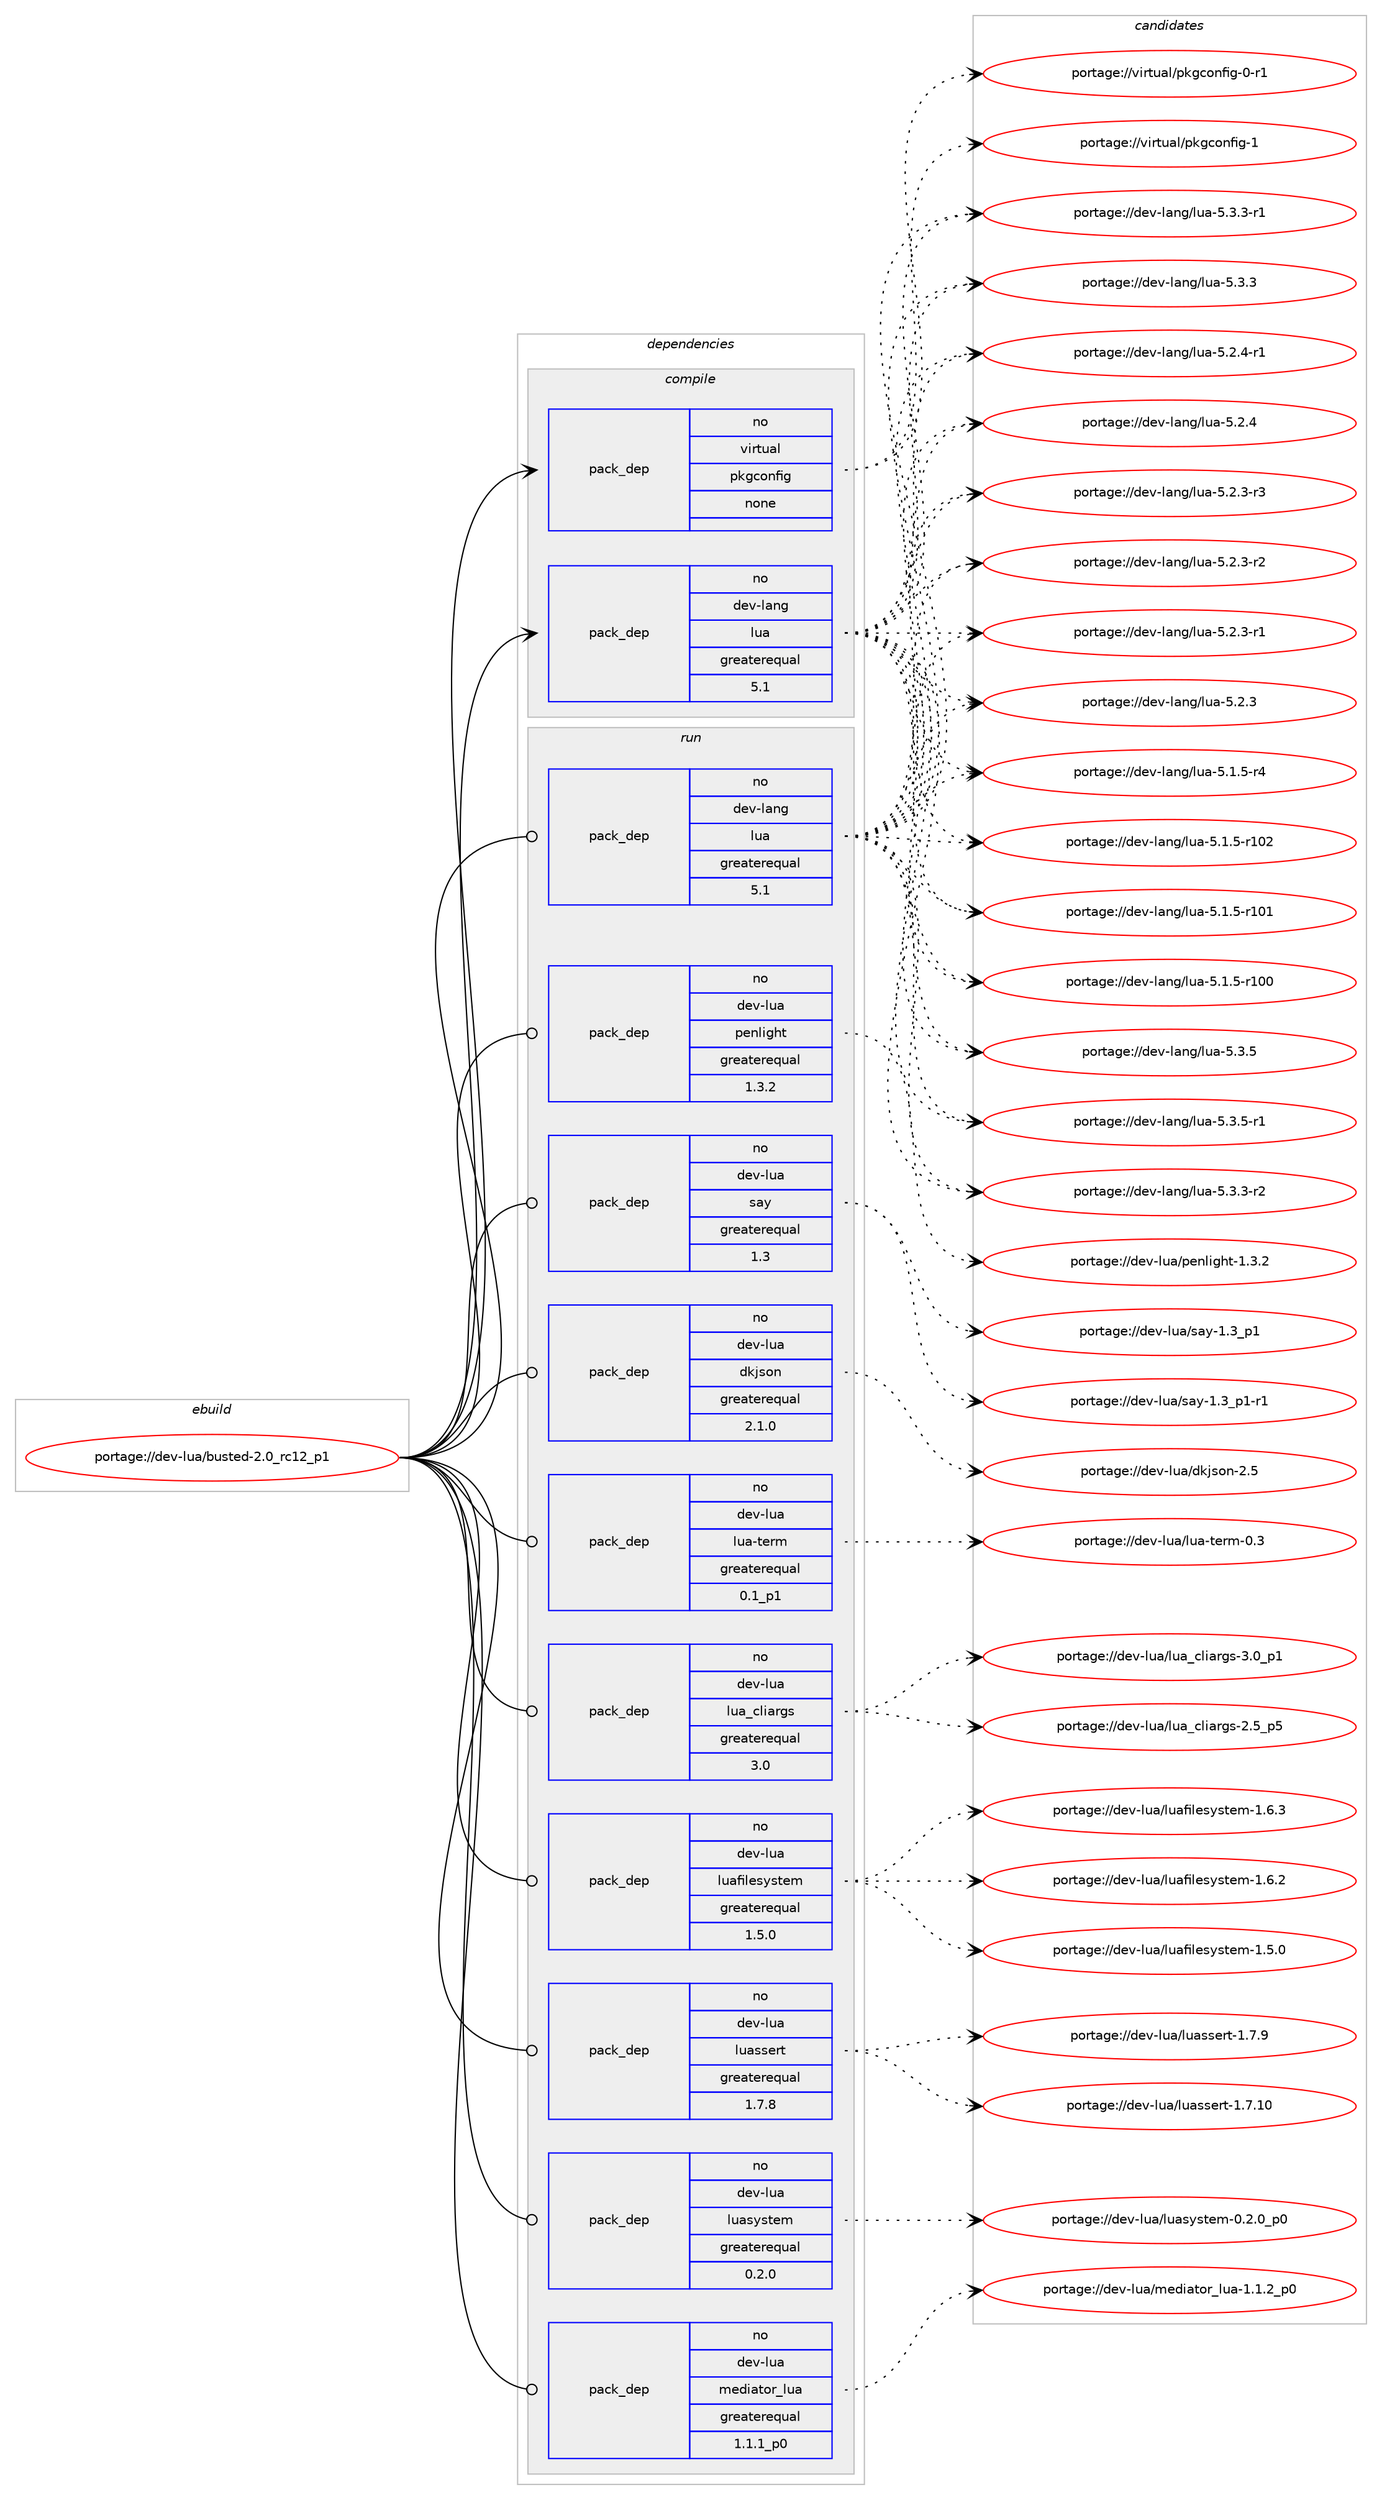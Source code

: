 digraph prolog {

# *************
# Graph options
# *************

newrank=true;
concentrate=true;
compound=true;
graph [rankdir=LR,fontname=Helvetica,fontsize=10,ranksep=1.5];#, ranksep=2.5, nodesep=0.2];
edge  [arrowhead=vee];
node  [fontname=Helvetica,fontsize=10];

# **********
# The ebuild
# **********

subgraph cluster_leftcol {
color=gray;
rank=same;
label=<<i>ebuild</i>>;
id [label="portage://dev-lua/busted-2.0_rc12_p1", color=red, width=4, href="../dev-lua/busted-2.0_rc12_p1.svg"];
}

# ****************
# The dependencies
# ****************

subgraph cluster_midcol {
color=gray;
label=<<i>dependencies</i>>;
subgraph cluster_compile {
fillcolor="#eeeeee";
style=filled;
label=<<i>compile</i>>;
subgraph pack377190 {
dependency505515 [label=<<TABLE BORDER="0" CELLBORDER="1" CELLSPACING="0" CELLPADDING="4" WIDTH="220"><TR><TD ROWSPAN="6" CELLPADDING="30">pack_dep</TD></TR><TR><TD WIDTH="110">no</TD></TR><TR><TD>dev-lang</TD></TR><TR><TD>lua</TD></TR><TR><TD>greaterequal</TD></TR><TR><TD>5.1</TD></TR></TABLE>>, shape=none, color=blue];
}
id:e -> dependency505515:w [weight=20,style="solid",arrowhead="vee"];
subgraph pack377191 {
dependency505516 [label=<<TABLE BORDER="0" CELLBORDER="1" CELLSPACING="0" CELLPADDING="4" WIDTH="220"><TR><TD ROWSPAN="6" CELLPADDING="30">pack_dep</TD></TR><TR><TD WIDTH="110">no</TD></TR><TR><TD>virtual</TD></TR><TR><TD>pkgconfig</TD></TR><TR><TD>none</TD></TR><TR><TD></TD></TR></TABLE>>, shape=none, color=blue];
}
id:e -> dependency505516:w [weight=20,style="solid",arrowhead="vee"];
}
subgraph cluster_compileandrun {
fillcolor="#eeeeee";
style=filled;
label=<<i>compile and run</i>>;
}
subgraph cluster_run {
fillcolor="#eeeeee";
style=filled;
label=<<i>run</i>>;
subgraph pack377192 {
dependency505517 [label=<<TABLE BORDER="0" CELLBORDER="1" CELLSPACING="0" CELLPADDING="4" WIDTH="220"><TR><TD ROWSPAN="6" CELLPADDING="30">pack_dep</TD></TR><TR><TD WIDTH="110">no</TD></TR><TR><TD>dev-lang</TD></TR><TR><TD>lua</TD></TR><TR><TD>greaterequal</TD></TR><TR><TD>5.1</TD></TR></TABLE>>, shape=none, color=blue];
}
id:e -> dependency505517:w [weight=20,style="solid",arrowhead="odot"];
subgraph pack377193 {
dependency505518 [label=<<TABLE BORDER="0" CELLBORDER="1" CELLSPACING="0" CELLPADDING="4" WIDTH="220"><TR><TD ROWSPAN="6" CELLPADDING="30">pack_dep</TD></TR><TR><TD WIDTH="110">no</TD></TR><TR><TD>dev-lua</TD></TR><TR><TD>dkjson</TD></TR><TR><TD>greaterequal</TD></TR><TR><TD>2.1.0</TD></TR></TABLE>>, shape=none, color=blue];
}
id:e -> dependency505518:w [weight=20,style="solid",arrowhead="odot"];
subgraph pack377194 {
dependency505519 [label=<<TABLE BORDER="0" CELLBORDER="1" CELLSPACING="0" CELLPADDING="4" WIDTH="220"><TR><TD ROWSPAN="6" CELLPADDING="30">pack_dep</TD></TR><TR><TD WIDTH="110">no</TD></TR><TR><TD>dev-lua</TD></TR><TR><TD>lua-term</TD></TR><TR><TD>greaterequal</TD></TR><TR><TD>0.1_p1</TD></TR></TABLE>>, shape=none, color=blue];
}
id:e -> dependency505519:w [weight=20,style="solid",arrowhead="odot"];
subgraph pack377195 {
dependency505520 [label=<<TABLE BORDER="0" CELLBORDER="1" CELLSPACING="0" CELLPADDING="4" WIDTH="220"><TR><TD ROWSPAN="6" CELLPADDING="30">pack_dep</TD></TR><TR><TD WIDTH="110">no</TD></TR><TR><TD>dev-lua</TD></TR><TR><TD>lua_cliargs</TD></TR><TR><TD>greaterequal</TD></TR><TR><TD>3.0</TD></TR></TABLE>>, shape=none, color=blue];
}
id:e -> dependency505520:w [weight=20,style="solid",arrowhead="odot"];
subgraph pack377196 {
dependency505521 [label=<<TABLE BORDER="0" CELLBORDER="1" CELLSPACING="0" CELLPADDING="4" WIDTH="220"><TR><TD ROWSPAN="6" CELLPADDING="30">pack_dep</TD></TR><TR><TD WIDTH="110">no</TD></TR><TR><TD>dev-lua</TD></TR><TR><TD>luafilesystem</TD></TR><TR><TD>greaterequal</TD></TR><TR><TD>1.5.0</TD></TR></TABLE>>, shape=none, color=blue];
}
id:e -> dependency505521:w [weight=20,style="solid",arrowhead="odot"];
subgraph pack377197 {
dependency505522 [label=<<TABLE BORDER="0" CELLBORDER="1" CELLSPACING="0" CELLPADDING="4" WIDTH="220"><TR><TD ROWSPAN="6" CELLPADDING="30">pack_dep</TD></TR><TR><TD WIDTH="110">no</TD></TR><TR><TD>dev-lua</TD></TR><TR><TD>luassert</TD></TR><TR><TD>greaterequal</TD></TR><TR><TD>1.7.8</TD></TR></TABLE>>, shape=none, color=blue];
}
id:e -> dependency505522:w [weight=20,style="solid",arrowhead="odot"];
subgraph pack377198 {
dependency505523 [label=<<TABLE BORDER="0" CELLBORDER="1" CELLSPACING="0" CELLPADDING="4" WIDTH="220"><TR><TD ROWSPAN="6" CELLPADDING="30">pack_dep</TD></TR><TR><TD WIDTH="110">no</TD></TR><TR><TD>dev-lua</TD></TR><TR><TD>luasystem</TD></TR><TR><TD>greaterequal</TD></TR><TR><TD>0.2.0</TD></TR></TABLE>>, shape=none, color=blue];
}
id:e -> dependency505523:w [weight=20,style="solid",arrowhead="odot"];
subgraph pack377199 {
dependency505524 [label=<<TABLE BORDER="0" CELLBORDER="1" CELLSPACING="0" CELLPADDING="4" WIDTH="220"><TR><TD ROWSPAN="6" CELLPADDING="30">pack_dep</TD></TR><TR><TD WIDTH="110">no</TD></TR><TR><TD>dev-lua</TD></TR><TR><TD>mediator_lua</TD></TR><TR><TD>greaterequal</TD></TR><TR><TD>1.1.1_p0</TD></TR></TABLE>>, shape=none, color=blue];
}
id:e -> dependency505524:w [weight=20,style="solid",arrowhead="odot"];
subgraph pack377200 {
dependency505525 [label=<<TABLE BORDER="0" CELLBORDER="1" CELLSPACING="0" CELLPADDING="4" WIDTH="220"><TR><TD ROWSPAN="6" CELLPADDING="30">pack_dep</TD></TR><TR><TD WIDTH="110">no</TD></TR><TR><TD>dev-lua</TD></TR><TR><TD>penlight</TD></TR><TR><TD>greaterequal</TD></TR><TR><TD>1.3.2</TD></TR></TABLE>>, shape=none, color=blue];
}
id:e -> dependency505525:w [weight=20,style="solid",arrowhead="odot"];
subgraph pack377201 {
dependency505526 [label=<<TABLE BORDER="0" CELLBORDER="1" CELLSPACING="0" CELLPADDING="4" WIDTH="220"><TR><TD ROWSPAN="6" CELLPADDING="30">pack_dep</TD></TR><TR><TD WIDTH="110">no</TD></TR><TR><TD>dev-lua</TD></TR><TR><TD>say</TD></TR><TR><TD>greaterequal</TD></TR><TR><TD>1.3</TD></TR></TABLE>>, shape=none, color=blue];
}
id:e -> dependency505526:w [weight=20,style="solid",arrowhead="odot"];
}
}

# **************
# The candidates
# **************

subgraph cluster_choices {
rank=same;
color=gray;
label=<<i>candidates</i>>;

subgraph choice377190 {
color=black;
nodesep=1;
choice100101118451089711010347108117974553465146534511449 [label="portage://dev-lang/lua-5.3.5-r1", color=red, width=4,href="../dev-lang/lua-5.3.5-r1.svg"];
choice10010111845108971101034710811797455346514653 [label="portage://dev-lang/lua-5.3.5", color=red, width=4,href="../dev-lang/lua-5.3.5.svg"];
choice100101118451089711010347108117974553465146514511450 [label="portage://dev-lang/lua-5.3.3-r2", color=red, width=4,href="../dev-lang/lua-5.3.3-r2.svg"];
choice100101118451089711010347108117974553465146514511449 [label="portage://dev-lang/lua-5.3.3-r1", color=red, width=4,href="../dev-lang/lua-5.3.3-r1.svg"];
choice10010111845108971101034710811797455346514651 [label="portage://dev-lang/lua-5.3.3", color=red, width=4,href="../dev-lang/lua-5.3.3.svg"];
choice100101118451089711010347108117974553465046524511449 [label="portage://dev-lang/lua-5.2.4-r1", color=red, width=4,href="../dev-lang/lua-5.2.4-r1.svg"];
choice10010111845108971101034710811797455346504652 [label="portage://dev-lang/lua-5.2.4", color=red, width=4,href="../dev-lang/lua-5.2.4.svg"];
choice100101118451089711010347108117974553465046514511451 [label="portage://dev-lang/lua-5.2.3-r3", color=red, width=4,href="../dev-lang/lua-5.2.3-r3.svg"];
choice100101118451089711010347108117974553465046514511450 [label="portage://dev-lang/lua-5.2.3-r2", color=red, width=4,href="../dev-lang/lua-5.2.3-r2.svg"];
choice100101118451089711010347108117974553465046514511449 [label="portage://dev-lang/lua-5.2.3-r1", color=red, width=4,href="../dev-lang/lua-5.2.3-r1.svg"];
choice10010111845108971101034710811797455346504651 [label="portage://dev-lang/lua-5.2.3", color=red, width=4,href="../dev-lang/lua-5.2.3.svg"];
choice100101118451089711010347108117974553464946534511452 [label="portage://dev-lang/lua-5.1.5-r4", color=red, width=4,href="../dev-lang/lua-5.1.5-r4.svg"];
choice1001011184510897110103471081179745534649465345114494850 [label="portage://dev-lang/lua-5.1.5-r102", color=red, width=4,href="../dev-lang/lua-5.1.5-r102.svg"];
choice1001011184510897110103471081179745534649465345114494849 [label="portage://dev-lang/lua-5.1.5-r101", color=red, width=4,href="../dev-lang/lua-5.1.5-r101.svg"];
choice1001011184510897110103471081179745534649465345114494848 [label="portage://dev-lang/lua-5.1.5-r100", color=red, width=4,href="../dev-lang/lua-5.1.5-r100.svg"];
dependency505515:e -> choice100101118451089711010347108117974553465146534511449:w [style=dotted,weight="100"];
dependency505515:e -> choice10010111845108971101034710811797455346514653:w [style=dotted,weight="100"];
dependency505515:e -> choice100101118451089711010347108117974553465146514511450:w [style=dotted,weight="100"];
dependency505515:e -> choice100101118451089711010347108117974553465146514511449:w [style=dotted,weight="100"];
dependency505515:e -> choice10010111845108971101034710811797455346514651:w [style=dotted,weight="100"];
dependency505515:e -> choice100101118451089711010347108117974553465046524511449:w [style=dotted,weight="100"];
dependency505515:e -> choice10010111845108971101034710811797455346504652:w [style=dotted,weight="100"];
dependency505515:e -> choice100101118451089711010347108117974553465046514511451:w [style=dotted,weight="100"];
dependency505515:e -> choice100101118451089711010347108117974553465046514511450:w [style=dotted,weight="100"];
dependency505515:e -> choice100101118451089711010347108117974553465046514511449:w [style=dotted,weight="100"];
dependency505515:e -> choice10010111845108971101034710811797455346504651:w [style=dotted,weight="100"];
dependency505515:e -> choice100101118451089711010347108117974553464946534511452:w [style=dotted,weight="100"];
dependency505515:e -> choice1001011184510897110103471081179745534649465345114494850:w [style=dotted,weight="100"];
dependency505515:e -> choice1001011184510897110103471081179745534649465345114494849:w [style=dotted,weight="100"];
dependency505515:e -> choice1001011184510897110103471081179745534649465345114494848:w [style=dotted,weight="100"];
}
subgraph choice377191 {
color=black;
nodesep=1;
choice1181051141161179710847112107103991111101021051034549 [label="portage://virtual/pkgconfig-1", color=red, width=4,href="../virtual/pkgconfig-1.svg"];
choice11810511411611797108471121071039911111010210510345484511449 [label="portage://virtual/pkgconfig-0-r1", color=red, width=4,href="../virtual/pkgconfig-0-r1.svg"];
dependency505516:e -> choice1181051141161179710847112107103991111101021051034549:w [style=dotted,weight="100"];
dependency505516:e -> choice11810511411611797108471121071039911111010210510345484511449:w [style=dotted,weight="100"];
}
subgraph choice377192 {
color=black;
nodesep=1;
choice100101118451089711010347108117974553465146534511449 [label="portage://dev-lang/lua-5.3.5-r1", color=red, width=4,href="../dev-lang/lua-5.3.5-r1.svg"];
choice10010111845108971101034710811797455346514653 [label="portage://dev-lang/lua-5.3.5", color=red, width=4,href="../dev-lang/lua-5.3.5.svg"];
choice100101118451089711010347108117974553465146514511450 [label="portage://dev-lang/lua-5.3.3-r2", color=red, width=4,href="../dev-lang/lua-5.3.3-r2.svg"];
choice100101118451089711010347108117974553465146514511449 [label="portage://dev-lang/lua-5.3.3-r1", color=red, width=4,href="../dev-lang/lua-5.3.3-r1.svg"];
choice10010111845108971101034710811797455346514651 [label="portage://dev-lang/lua-5.3.3", color=red, width=4,href="../dev-lang/lua-5.3.3.svg"];
choice100101118451089711010347108117974553465046524511449 [label="portage://dev-lang/lua-5.2.4-r1", color=red, width=4,href="../dev-lang/lua-5.2.4-r1.svg"];
choice10010111845108971101034710811797455346504652 [label="portage://dev-lang/lua-5.2.4", color=red, width=4,href="../dev-lang/lua-5.2.4.svg"];
choice100101118451089711010347108117974553465046514511451 [label="portage://dev-lang/lua-5.2.3-r3", color=red, width=4,href="../dev-lang/lua-5.2.3-r3.svg"];
choice100101118451089711010347108117974553465046514511450 [label="portage://dev-lang/lua-5.2.3-r2", color=red, width=4,href="../dev-lang/lua-5.2.3-r2.svg"];
choice100101118451089711010347108117974553465046514511449 [label="portage://dev-lang/lua-5.2.3-r1", color=red, width=4,href="../dev-lang/lua-5.2.3-r1.svg"];
choice10010111845108971101034710811797455346504651 [label="portage://dev-lang/lua-5.2.3", color=red, width=4,href="../dev-lang/lua-5.2.3.svg"];
choice100101118451089711010347108117974553464946534511452 [label="portage://dev-lang/lua-5.1.5-r4", color=red, width=4,href="../dev-lang/lua-5.1.5-r4.svg"];
choice1001011184510897110103471081179745534649465345114494850 [label="portage://dev-lang/lua-5.1.5-r102", color=red, width=4,href="../dev-lang/lua-5.1.5-r102.svg"];
choice1001011184510897110103471081179745534649465345114494849 [label="portage://dev-lang/lua-5.1.5-r101", color=red, width=4,href="../dev-lang/lua-5.1.5-r101.svg"];
choice1001011184510897110103471081179745534649465345114494848 [label="portage://dev-lang/lua-5.1.5-r100", color=red, width=4,href="../dev-lang/lua-5.1.5-r100.svg"];
dependency505517:e -> choice100101118451089711010347108117974553465146534511449:w [style=dotted,weight="100"];
dependency505517:e -> choice10010111845108971101034710811797455346514653:w [style=dotted,weight="100"];
dependency505517:e -> choice100101118451089711010347108117974553465146514511450:w [style=dotted,weight="100"];
dependency505517:e -> choice100101118451089711010347108117974553465146514511449:w [style=dotted,weight="100"];
dependency505517:e -> choice10010111845108971101034710811797455346514651:w [style=dotted,weight="100"];
dependency505517:e -> choice100101118451089711010347108117974553465046524511449:w [style=dotted,weight="100"];
dependency505517:e -> choice10010111845108971101034710811797455346504652:w [style=dotted,weight="100"];
dependency505517:e -> choice100101118451089711010347108117974553465046514511451:w [style=dotted,weight="100"];
dependency505517:e -> choice100101118451089711010347108117974553465046514511450:w [style=dotted,weight="100"];
dependency505517:e -> choice100101118451089711010347108117974553465046514511449:w [style=dotted,weight="100"];
dependency505517:e -> choice10010111845108971101034710811797455346504651:w [style=dotted,weight="100"];
dependency505517:e -> choice100101118451089711010347108117974553464946534511452:w [style=dotted,weight="100"];
dependency505517:e -> choice1001011184510897110103471081179745534649465345114494850:w [style=dotted,weight="100"];
dependency505517:e -> choice1001011184510897110103471081179745534649465345114494849:w [style=dotted,weight="100"];
dependency505517:e -> choice1001011184510897110103471081179745534649465345114494848:w [style=dotted,weight="100"];
}
subgraph choice377193 {
color=black;
nodesep=1;
choice10010111845108117974710010710611511111045504653 [label="portage://dev-lua/dkjson-2.5", color=red, width=4,href="../dev-lua/dkjson-2.5.svg"];
dependency505518:e -> choice10010111845108117974710010710611511111045504653:w [style=dotted,weight="100"];
}
subgraph choice377194 {
color=black;
nodesep=1;
choice100101118451081179747108117974511610111410945484651 [label="portage://dev-lua/lua-term-0.3", color=red, width=4,href="../dev-lua/lua-term-0.3.svg"];
dependency505519:e -> choice100101118451081179747108117974511610111410945484651:w [style=dotted,weight="100"];
}
subgraph choice377195 {
color=black;
nodesep=1;
choice10010111845108117974710811797959910810597114103115455146489511249 [label="portage://dev-lua/lua_cliargs-3.0_p1", color=red, width=4,href="../dev-lua/lua_cliargs-3.0_p1.svg"];
choice10010111845108117974710811797959910810597114103115455046539511253 [label="portage://dev-lua/lua_cliargs-2.5_p5", color=red, width=4,href="../dev-lua/lua_cliargs-2.5_p5.svg"];
dependency505520:e -> choice10010111845108117974710811797959910810597114103115455146489511249:w [style=dotted,weight="100"];
dependency505520:e -> choice10010111845108117974710811797959910810597114103115455046539511253:w [style=dotted,weight="100"];
}
subgraph choice377196 {
color=black;
nodesep=1;
choice10010111845108117974710811797102105108101115121115116101109454946544651 [label="portage://dev-lua/luafilesystem-1.6.3", color=red, width=4,href="../dev-lua/luafilesystem-1.6.3.svg"];
choice10010111845108117974710811797102105108101115121115116101109454946544650 [label="portage://dev-lua/luafilesystem-1.6.2", color=red, width=4,href="../dev-lua/luafilesystem-1.6.2.svg"];
choice10010111845108117974710811797102105108101115121115116101109454946534648 [label="portage://dev-lua/luafilesystem-1.5.0", color=red, width=4,href="../dev-lua/luafilesystem-1.5.0.svg"];
dependency505521:e -> choice10010111845108117974710811797102105108101115121115116101109454946544651:w [style=dotted,weight="100"];
dependency505521:e -> choice10010111845108117974710811797102105108101115121115116101109454946544650:w [style=dotted,weight="100"];
dependency505521:e -> choice10010111845108117974710811797102105108101115121115116101109454946534648:w [style=dotted,weight="100"];
}
subgraph choice377197 {
color=black;
nodesep=1;
choice10010111845108117974710811797115115101114116454946554657 [label="portage://dev-lua/luassert-1.7.9", color=red, width=4,href="../dev-lua/luassert-1.7.9.svg"];
choice1001011184510811797471081179711511510111411645494655464948 [label="portage://dev-lua/luassert-1.7.10", color=red, width=4,href="../dev-lua/luassert-1.7.10.svg"];
dependency505522:e -> choice10010111845108117974710811797115115101114116454946554657:w [style=dotted,weight="100"];
dependency505522:e -> choice1001011184510811797471081179711511510111411645494655464948:w [style=dotted,weight="100"];
}
subgraph choice377198 {
color=black;
nodesep=1;
choice100101118451081179747108117971151211151161011094548465046489511248 [label="portage://dev-lua/luasystem-0.2.0_p0", color=red, width=4,href="../dev-lua/luasystem-0.2.0_p0.svg"];
dependency505523:e -> choice100101118451081179747108117971151211151161011094548465046489511248:w [style=dotted,weight="100"];
}
subgraph choice377199 {
color=black;
nodesep=1;
choice1001011184510811797471091011001059711611111495108117974549464946509511248 [label="portage://dev-lua/mediator_lua-1.1.2_p0", color=red, width=4,href="../dev-lua/mediator_lua-1.1.2_p0.svg"];
dependency505524:e -> choice1001011184510811797471091011001059711611111495108117974549464946509511248:w [style=dotted,weight="100"];
}
subgraph choice377200 {
color=black;
nodesep=1;
choice100101118451081179747112101110108105103104116454946514650 [label="portage://dev-lua/penlight-1.3.2", color=red, width=4,href="../dev-lua/penlight-1.3.2.svg"];
dependency505525:e -> choice100101118451081179747112101110108105103104116454946514650:w [style=dotted,weight="100"];
}
subgraph choice377201 {
color=black;
nodesep=1;
choice100101118451081179747115971214549465195112494511449 [label="portage://dev-lua/say-1.3_p1-r1", color=red, width=4,href="../dev-lua/say-1.3_p1-r1.svg"];
choice10010111845108117974711597121454946519511249 [label="portage://dev-lua/say-1.3_p1", color=red, width=4,href="../dev-lua/say-1.3_p1.svg"];
dependency505526:e -> choice100101118451081179747115971214549465195112494511449:w [style=dotted,weight="100"];
dependency505526:e -> choice10010111845108117974711597121454946519511249:w [style=dotted,weight="100"];
}
}

}
